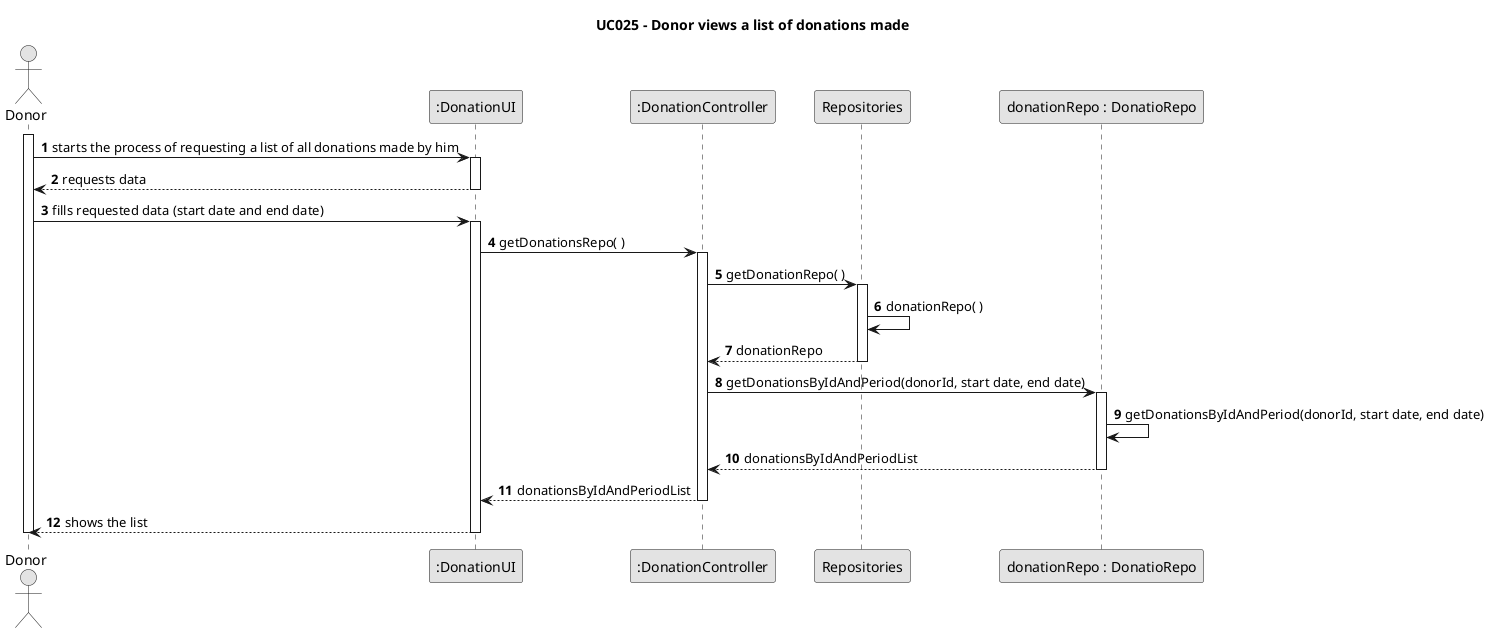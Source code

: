 @startuml
skinparam monochrome true
skinparam packageStyle rectangle
skinparam shadowing false

title UC025 - Donor views a list of donations made

autonumber

actor Donor as donor
participant ":DonationUI" as ui
participant ":DonationController" as ctrl
participant Repositories as repo
participant "donationRepo : DonatioRepo" as donationRepo

activate donor
    donor -> ui : starts the process of requesting a list of all donations made by him
    activate ui
        ui --> donor : requests data
    deactivate ui
    donor -> ui : fills requested data (start date and end date)
    activate ui
        ui -> ctrl : getDonationsRepo( )
        activate ctrl
            ctrl -> repo : getDonationRepo( )
            activate repo
                repo -> repo : donationRepo( )
                repo --> ctrl : donationRepo
            deactivate repo
            ctrl -> donationRepo : getDonationsByIdAndPeriod(donorId, start date, end date)
            activate donationRepo
                donationRepo -> donationRepo : getDonationsByIdAndPeriod(donorId, start date, end date)
                donationRepo --> ctrl : donationsByIdAndPeriodList
            deactivate donationRepo
            ctrl --> ui : donationsByIdAndPeriodList
        deactivate ctrl
        ui --> donor : shows the list
    deactivate ui
deactivate donor

@enduml